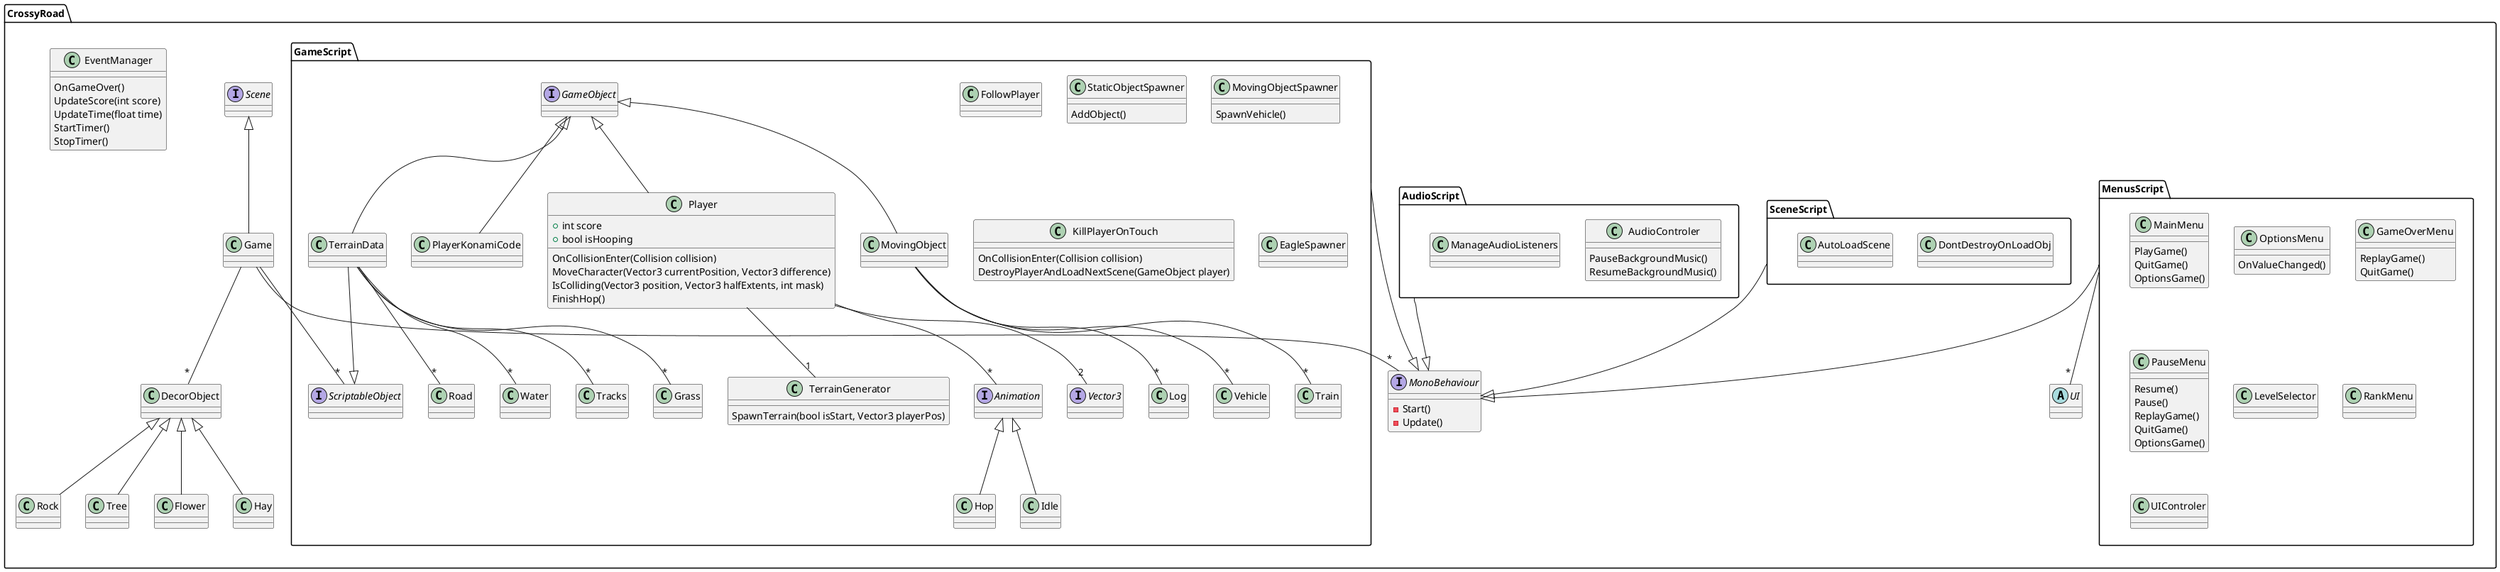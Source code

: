 @startuml

package CrossyRoad {
    interface MonoBehaviour{
        - Start()
        - Update()
    }
    
    abstract class UI{}
    interface Scene{}
    
    static class EventManager{
        OnGameOver()
        UpdateScore(int score)
        UpdateTime(float time)
        StartTimer()
        StopTimer()
    }

    package GameScript {
        interface GameObject{}
        class FollowPlayer{}
        class StaticObjectSpawner{
            AddObject()
        }
        class MovingObjectSpawner{
            SpawnVehicle()
        }
        class Player extends GameObject{
            + int score
            + bool isHooping
            OnCollisionEnter(Collision collision)
            MoveCharacter(Vector3 currentPosition, Vector3 difference)
            IsColliding(Vector3 position, Vector3 halfExtents, int mask)
            FinishHop()
        }
        class MovingObject extends GameObject{}
        class KillPlayerOnTouch{
            OnCollisionEnter(Collision collision)
            DestroyPlayerAndLoadNextScene(GameObject player)
        }
        class TerrainData extends GameObject{}
        class TerrainGenerator{
            SpawnTerrain(bool isStart, Vector3 playerPos)
        }

        class EagleSpawner{}
        class PlayerKonamiCode extends GameObject{}
        
        Player -- "1" TerrainGenerator
        
        TerrainData -- "*" Grass
        TerrainData -- "*" Road
        TerrainData -- "*" Water
        TerrainData -- "*" Tracks
        
        MovingObject -- "*" Vehicle
        MovingObject -- "*" Train
        MovingObject -- "*" Log
        
        interface Animation{}
        interface Vector3{}
        class Hop extends Animation{}
        class Idle extends Animation{}
        
        interface ScriptableObject{}
        TerrainData --|> ScriptableObject
    }
    GameScript --|> MonoBehaviour
    
    GameScript.Player -- "*" Animation   
    GameScript.Player -- "2" Vector3
    
    package MenusScript {
        
        class MainMenu{
            PlayGame()
            QuitGame()
            OptionsGame()
        }
        class OptionsMenu{
            OnValueChanged()
        }
        class GameOverMenu{
            ReplayGame()
            QuitGame()
        }
        class PauseMenu{
            Resume()
            Pause()
            ReplayGame()
            QuitGame()
            OptionsGame()
        }
        class LevelSelector{}
        class RankMenu{}
        class UIControler{}
    }
    MenusScript --|> MonoBehaviour
    MenusScript -- "*" UI
    
    package SceneScript {
        class DontDestroyOnLoadObj{}
        class AutoLoadScene{} 
    }
    SceneScript --|> MonoBehaviour
    
    package AudioScript {
        class AudioControler{
            PauseBackgroundMusic()
            ResumeBackgroundMusic()
        }
        class ManageAudioListeners{}
    }
    AudioScript --|> MonoBehaviour
    
    class Tree extends DecorObject{}
    class Flower extends DecorObject{}
    class Hay extends DecorObject{}
    class Rock extends DecorObject{}
    
    class Game extends Scene{}
    
    Game -- "*" ScriptableObject
    Game -- "*" MonoBehaviour
    Game -- "*" DecorObject
}

@enduml
